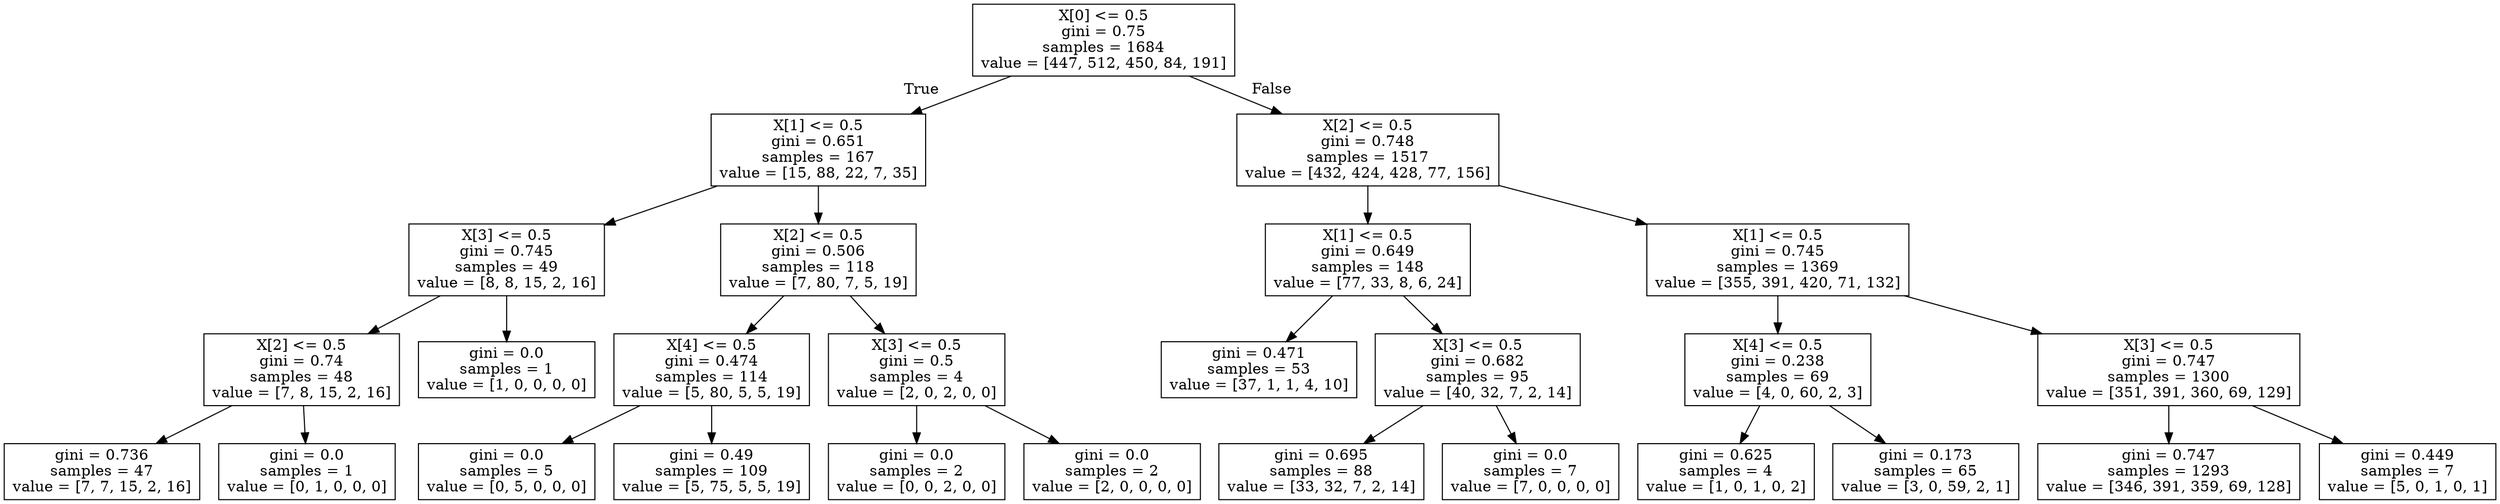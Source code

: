 digraph Tree {
node [shape=box] ;
0 [label="X[0] <= 0.5\ngini = 0.75\nsamples = 1684\nvalue = [447, 512, 450, 84, 191]"] ;
1 [label="X[1] <= 0.5\ngini = 0.651\nsamples = 167\nvalue = [15, 88, 22, 7, 35]"] ;
0 -> 1 [labeldistance=2.5, labelangle=45, headlabel="True"] ;
2 [label="X[3] <= 0.5\ngini = 0.745\nsamples = 49\nvalue = [8, 8, 15, 2, 16]"] ;
1 -> 2 ;
3 [label="X[2] <= 0.5\ngini = 0.74\nsamples = 48\nvalue = [7, 8, 15, 2, 16]"] ;
2 -> 3 ;
4 [label="gini = 0.736\nsamples = 47\nvalue = [7, 7, 15, 2, 16]"] ;
3 -> 4 ;
5 [label="gini = 0.0\nsamples = 1\nvalue = [0, 1, 0, 0, 0]"] ;
3 -> 5 ;
6 [label="gini = 0.0\nsamples = 1\nvalue = [1, 0, 0, 0, 0]"] ;
2 -> 6 ;
7 [label="X[2] <= 0.5\ngini = 0.506\nsamples = 118\nvalue = [7, 80, 7, 5, 19]"] ;
1 -> 7 ;
8 [label="X[4] <= 0.5\ngini = 0.474\nsamples = 114\nvalue = [5, 80, 5, 5, 19]"] ;
7 -> 8 ;
9 [label="gini = 0.0\nsamples = 5\nvalue = [0, 5, 0, 0, 0]"] ;
8 -> 9 ;
10 [label="gini = 0.49\nsamples = 109\nvalue = [5, 75, 5, 5, 19]"] ;
8 -> 10 ;
11 [label="X[3] <= 0.5\ngini = 0.5\nsamples = 4\nvalue = [2, 0, 2, 0, 0]"] ;
7 -> 11 ;
12 [label="gini = 0.0\nsamples = 2\nvalue = [0, 0, 2, 0, 0]"] ;
11 -> 12 ;
13 [label="gini = 0.0\nsamples = 2\nvalue = [2, 0, 0, 0, 0]"] ;
11 -> 13 ;
14 [label="X[2] <= 0.5\ngini = 0.748\nsamples = 1517\nvalue = [432, 424, 428, 77, 156]"] ;
0 -> 14 [labeldistance=2.5, labelangle=-45, headlabel="False"] ;
15 [label="X[1] <= 0.5\ngini = 0.649\nsamples = 148\nvalue = [77, 33, 8, 6, 24]"] ;
14 -> 15 ;
16 [label="gini = 0.471\nsamples = 53\nvalue = [37, 1, 1, 4, 10]"] ;
15 -> 16 ;
17 [label="X[3] <= 0.5\ngini = 0.682\nsamples = 95\nvalue = [40, 32, 7, 2, 14]"] ;
15 -> 17 ;
18 [label="gini = 0.695\nsamples = 88\nvalue = [33, 32, 7, 2, 14]"] ;
17 -> 18 ;
19 [label="gini = 0.0\nsamples = 7\nvalue = [7, 0, 0, 0, 0]"] ;
17 -> 19 ;
20 [label="X[1] <= 0.5\ngini = 0.745\nsamples = 1369\nvalue = [355, 391, 420, 71, 132]"] ;
14 -> 20 ;
21 [label="X[4] <= 0.5\ngini = 0.238\nsamples = 69\nvalue = [4, 0, 60, 2, 3]"] ;
20 -> 21 ;
22 [label="gini = 0.625\nsamples = 4\nvalue = [1, 0, 1, 0, 2]"] ;
21 -> 22 ;
23 [label="gini = 0.173\nsamples = 65\nvalue = [3, 0, 59, 2, 1]"] ;
21 -> 23 ;
24 [label="X[3] <= 0.5\ngini = 0.747\nsamples = 1300\nvalue = [351, 391, 360, 69, 129]"] ;
20 -> 24 ;
25 [label="gini = 0.747\nsamples = 1293\nvalue = [346, 391, 359, 69, 128]"] ;
24 -> 25 ;
26 [label="gini = 0.449\nsamples = 7\nvalue = [5, 0, 1, 0, 1]"] ;
24 -> 26 ;
}